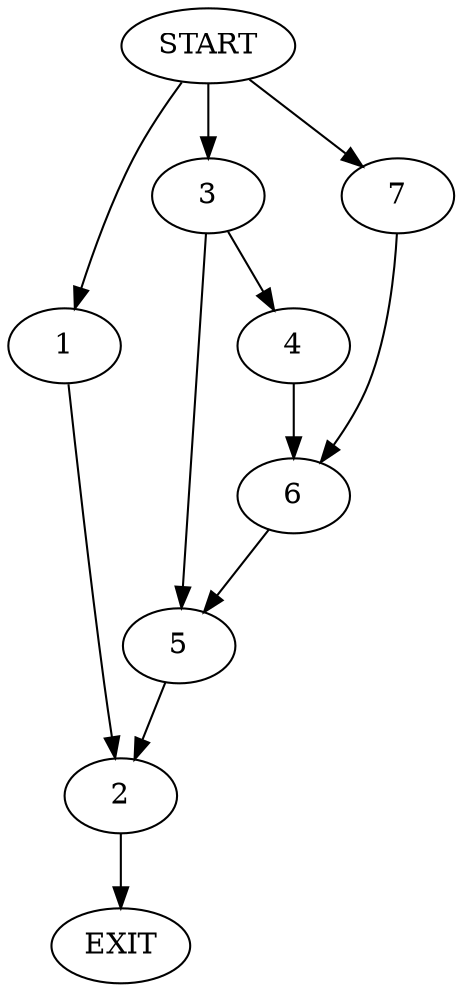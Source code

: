 digraph {
0 [label="START"]
8 [label="EXIT"]
0 -> 1
1 -> 2
2 -> 8
0 -> 3
3 -> 4
3 -> 5
5 -> 2
4 -> 6
6 -> 5
0 -> 7
7 -> 6
}
